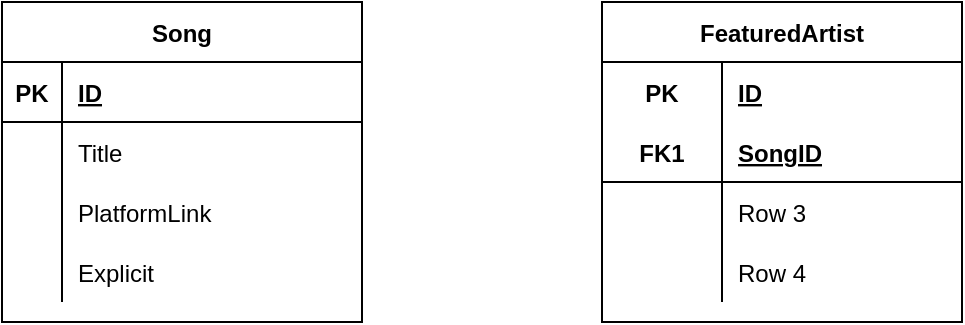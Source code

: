 <mxfile version="14.4.2" type="device"><diagram id="GehpX-4up-pixXtBfJGO" name="Page-1"><mxGraphModel dx="1422" dy="705" grid="1" gridSize="10" guides="1" tooltips="1" connect="1" arrows="1" fold="1" page="1" pageScale="1" pageWidth="827" pageHeight="1169" math="0" shadow="0"><root><mxCell id="0"/><mxCell id="1" parent="0"/><mxCell id="RPElwXxpJRHdUWoCss-d-14" value="Song" style="shape=table;startSize=30;container=1;collapsible=1;childLayout=tableLayout;fixedRows=1;rowLines=0;fontStyle=1;align=center;resizeLast=1;" vertex="1" parent="1"><mxGeometry x="320" y="130" width="180" height="160" as="geometry"/></mxCell><mxCell id="RPElwXxpJRHdUWoCss-d-15" value="" style="shape=partialRectangle;collapsible=0;dropTarget=0;pointerEvents=0;fillColor=none;top=0;left=0;bottom=1;right=0;points=[[0,0.5],[1,0.5]];portConstraint=eastwest;" vertex="1" parent="RPElwXxpJRHdUWoCss-d-14"><mxGeometry y="30" width="180" height="30" as="geometry"/></mxCell><mxCell id="RPElwXxpJRHdUWoCss-d-16" value="PK" style="shape=partialRectangle;connectable=0;fillColor=none;top=0;left=0;bottom=0;right=0;fontStyle=1;overflow=hidden;" vertex="1" parent="RPElwXxpJRHdUWoCss-d-15"><mxGeometry width="30" height="30" as="geometry"/></mxCell><mxCell id="RPElwXxpJRHdUWoCss-d-17" value="ID" style="shape=partialRectangle;connectable=0;fillColor=none;top=0;left=0;bottom=0;right=0;align=left;spacingLeft=6;fontStyle=5;overflow=hidden;" vertex="1" parent="RPElwXxpJRHdUWoCss-d-15"><mxGeometry x="30" width="150" height="30" as="geometry"/></mxCell><mxCell id="RPElwXxpJRHdUWoCss-d-18" value="" style="shape=partialRectangle;collapsible=0;dropTarget=0;pointerEvents=0;fillColor=none;top=0;left=0;bottom=0;right=0;points=[[0,0.5],[1,0.5]];portConstraint=eastwest;" vertex="1" parent="RPElwXxpJRHdUWoCss-d-14"><mxGeometry y="60" width="180" height="30" as="geometry"/></mxCell><mxCell id="RPElwXxpJRHdUWoCss-d-19" value="" style="shape=partialRectangle;connectable=0;fillColor=none;top=0;left=0;bottom=0;right=0;editable=1;overflow=hidden;" vertex="1" parent="RPElwXxpJRHdUWoCss-d-18"><mxGeometry width="30" height="30" as="geometry"/></mxCell><mxCell id="RPElwXxpJRHdUWoCss-d-20" value="Title" style="shape=partialRectangle;connectable=0;fillColor=none;top=0;left=0;bottom=0;right=0;align=left;spacingLeft=6;overflow=hidden;" vertex="1" parent="RPElwXxpJRHdUWoCss-d-18"><mxGeometry x="30" width="150" height="30" as="geometry"/></mxCell><mxCell id="RPElwXxpJRHdUWoCss-d-21" value="" style="shape=partialRectangle;collapsible=0;dropTarget=0;pointerEvents=0;fillColor=none;top=0;left=0;bottom=0;right=0;points=[[0,0.5],[1,0.5]];portConstraint=eastwest;" vertex="1" parent="RPElwXxpJRHdUWoCss-d-14"><mxGeometry y="90" width="180" height="30" as="geometry"/></mxCell><mxCell id="RPElwXxpJRHdUWoCss-d-22" value="" style="shape=partialRectangle;connectable=0;fillColor=none;top=0;left=0;bottom=0;right=0;editable=1;overflow=hidden;" vertex="1" parent="RPElwXxpJRHdUWoCss-d-21"><mxGeometry width="30" height="30" as="geometry"/></mxCell><mxCell id="RPElwXxpJRHdUWoCss-d-23" value="PlatformLink" style="shape=partialRectangle;connectable=0;fillColor=none;top=0;left=0;bottom=0;right=0;align=left;spacingLeft=6;overflow=hidden;" vertex="1" parent="RPElwXxpJRHdUWoCss-d-21"><mxGeometry x="30" width="150" height="30" as="geometry"/></mxCell><mxCell id="RPElwXxpJRHdUWoCss-d-24" value="" style="shape=partialRectangle;collapsible=0;dropTarget=0;pointerEvents=0;fillColor=none;top=0;left=0;bottom=0;right=0;points=[[0,0.5],[1,0.5]];portConstraint=eastwest;" vertex="1" parent="RPElwXxpJRHdUWoCss-d-14"><mxGeometry y="120" width="180" height="30" as="geometry"/></mxCell><mxCell id="RPElwXxpJRHdUWoCss-d-25" value="" style="shape=partialRectangle;connectable=0;fillColor=none;top=0;left=0;bottom=0;right=0;editable=1;overflow=hidden;" vertex="1" parent="RPElwXxpJRHdUWoCss-d-24"><mxGeometry width="30" height="30" as="geometry"/></mxCell><mxCell id="RPElwXxpJRHdUWoCss-d-26" value="Explicit" style="shape=partialRectangle;connectable=0;fillColor=none;top=0;left=0;bottom=0;right=0;align=left;spacingLeft=6;overflow=hidden;" vertex="1" parent="RPElwXxpJRHdUWoCss-d-24"><mxGeometry x="30" width="150" height="30" as="geometry"/></mxCell><mxCell id="RPElwXxpJRHdUWoCss-d-27" value="FeaturedArtist" style="shape=table;startSize=30;container=1;collapsible=1;childLayout=tableLayout;fixedRows=1;rowLines=0;fontStyle=1;align=center;resizeLast=1;" vertex="1" parent="1"><mxGeometry x="620" y="130" width="180" height="160" as="geometry"/></mxCell><mxCell id="RPElwXxpJRHdUWoCss-d-28" value="" style="shape=partialRectangle;collapsible=0;dropTarget=0;pointerEvents=0;fillColor=none;top=0;left=0;bottom=0;right=0;points=[[0,0.5],[1,0.5]];portConstraint=eastwest;" vertex="1" parent="RPElwXxpJRHdUWoCss-d-27"><mxGeometry y="30" width="180" height="30" as="geometry"/></mxCell><mxCell id="RPElwXxpJRHdUWoCss-d-29" value="PK" style="shape=partialRectangle;connectable=0;fillColor=none;top=0;left=0;bottom=0;right=0;fontStyle=1;overflow=hidden;" vertex="1" parent="RPElwXxpJRHdUWoCss-d-28"><mxGeometry width="60" height="30" as="geometry"/></mxCell><mxCell id="RPElwXxpJRHdUWoCss-d-30" value="ID" style="shape=partialRectangle;connectable=0;fillColor=none;top=0;left=0;bottom=0;right=0;align=left;spacingLeft=6;fontStyle=5;overflow=hidden;" vertex="1" parent="RPElwXxpJRHdUWoCss-d-28"><mxGeometry x="60" width="120" height="30" as="geometry"/></mxCell><mxCell id="RPElwXxpJRHdUWoCss-d-31" value="" style="shape=partialRectangle;collapsible=0;dropTarget=0;pointerEvents=0;fillColor=none;top=0;left=0;bottom=1;right=0;points=[[0,0.5],[1,0.5]];portConstraint=eastwest;" vertex="1" parent="RPElwXxpJRHdUWoCss-d-27"><mxGeometry y="60" width="180" height="30" as="geometry"/></mxCell><mxCell id="RPElwXxpJRHdUWoCss-d-32" value="FK1" style="shape=partialRectangle;connectable=0;fillColor=none;top=0;left=0;bottom=0;right=0;fontStyle=1;overflow=hidden;" vertex="1" parent="RPElwXxpJRHdUWoCss-d-31"><mxGeometry width="60" height="30" as="geometry"/></mxCell><mxCell id="RPElwXxpJRHdUWoCss-d-33" value="SongID" style="shape=partialRectangle;connectable=0;fillColor=none;top=0;left=0;bottom=0;right=0;align=left;spacingLeft=6;fontStyle=5;overflow=hidden;" vertex="1" parent="RPElwXxpJRHdUWoCss-d-31"><mxGeometry x="60" width="120" height="30" as="geometry"/></mxCell><mxCell id="RPElwXxpJRHdUWoCss-d-34" value="" style="shape=partialRectangle;collapsible=0;dropTarget=0;pointerEvents=0;fillColor=none;top=0;left=0;bottom=0;right=0;points=[[0,0.5],[1,0.5]];portConstraint=eastwest;" vertex="1" parent="RPElwXxpJRHdUWoCss-d-27"><mxGeometry y="90" width="180" height="30" as="geometry"/></mxCell><mxCell id="RPElwXxpJRHdUWoCss-d-35" value="" style="shape=partialRectangle;connectable=0;fillColor=none;top=0;left=0;bottom=0;right=0;editable=1;overflow=hidden;" vertex="1" parent="RPElwXxpJRHdUWoCss-d-34"><mxGeometry width="60" height="30" as="geometry"/></mxCell><mxCell id="RPElwXxpJRHdUWoCss-d-36" value="Row 3" style="shape=partialRectangle;connectable=0;fillColor=none;top=0;left=0;bottom=0;right=0;align=left;spacingLeft=6;overflow=hidden;" vertex="1" parent="RPElwXxpJRHdUWoCss-d-34"><mxGeometry x="60" width="120" height="30" as="geometry"/></mxCell><mxCell id="RPElwXxpJRHdUWoCss-d-37" value="" style="shape=partialRectangle;collapsible=0;dropTarget=0;pointerEvents=0;fillColor=none;top=0;left=0;bottom=0;right=0;points=[[0,0.5],[1,0.5]];portConstraint=eastwest;" vertex="1" parent="RPElwXxpJRHdUWoCss-d-27"><mxGeometry y="120" width="180" height="30" as="geometry"/></mxCell><mxCell id="RPElwXxpJRHdUWoCss-d-38" value="" style="shape=partialRectangle;connectable=0;fillColor=none;top=0;left=0;bottom=0;right=0;editable=1;overflow=hidden;" vertex="1" parent="RPElwXxpJRHdUWoCss-d-37"><mxGeometry width="60" height="30" as="geometry"/></mxCell><mxCell id="RPElwXxpJRHdUWoCss-d-39" value="Row 4" style="shape=partialRectangle;connectable=0;fillColor=none;top=0;left=0;bottom=0;right=0;align=left;spacingLeft=6;overflow=hidden;" vertex="1" parent="RPElwXxpJRHdUWoCss-d-37"><mxGeometry x="60" width="120" height="30" as="geometry"/></mxCell></root></mxGraphModel></diagram></mxfile>